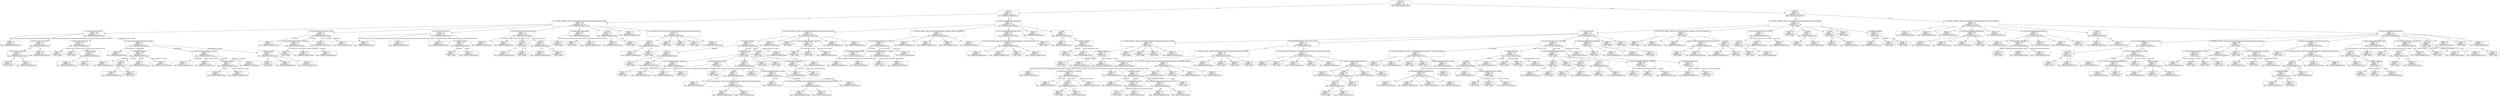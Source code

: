 digraph "дерево решений" {
	node [shape=box style=rounded]
	node1 [label="2. Возраст
entropy = 1.6
samples = 555
distribution: [187, 189, 179]
label = злокачественная опухоль"]
	node2 [label="2. Возраст
entropy = 1.2
samples = 225
distribution: [153, 20, 52]
label = доброкачественная опухоль"]
	node1 -> node2 [label="< 44"]
	node3 [label="17. В течение последних 7 дней, как часто Вы практиковали умеренные физические нагрузки?
entropy = 0.87
samples = 136
distribution: [108, 5, 23]
label = доброкачественная опухоль"]
	node2 -> node3 [label="< 37"]
	node4 [label="29. Каков тип Вашего питания?
entropy = 0.96
samples = 56
distribution: [43, 3, 10]
label = доброкачественная опухоль"]
	node3 -> node4 [label=0]
	node5 [label="entropy = 0.0
samples = 2
distribution: [2, 0, 0]
label = доброкачественная опухоль"]
	node4 -> node5 [label="дома готовлю редко, питаюсь в предприятиях общественного питания"]
	node6 [label="pre20. Есть ответ на вопрос 20?
entropy = 0.4
samples = 25
distribution: [23, 0, 2]
label = доброкачественная опухоль"]
	node4 -> node6 [label="3-разовое питание, домашнее и в предприятиях общественного питания"]
	node7 [label="8. Есть ли у Вас дети (да/нет)?
entropy = 1.0
samples = 4
distribution: [2, 0, 2]
label = доброкачественная опухоль"]
	node6 -> node7 [label="нет"]
	node8 [label="entropy = 0.0
samples = 2
distribution: [0, 0, 2]
label = норма"]
	node7 -> node8 [label="нет"]
	node9 [label="entropy = 0.0
samples = 2
distribution: [2, 0, 0]
label = доброкачественная опухоль"]
	node7 -> node9 [label="да"]
	node10 [label="entropy = 0.0
samples = 21
distribution: [21, 0, 0]
label = доброкачественная опухоль"]
	node6 -> node10 [label="да"]
	node11 [label="5. В какой семье Вы выросли?
entropy = 0.92
samples = 9
distribution: [6, 0, 3]
label = доброкачественная опухоль"]
	node4 -> node11 [label="регулярного режима питания нет"]
	node12 [label="entropy = 0.0
samples = 1
distribution: [0, 0, 1]
label = норма"]
	node11 -> node12 [label="мачеха/отчим"]
	node13 [label="entropy = 0.0
samples = 1
distribution: [0, 0, 1]
label = норма"]
	node11 -> node13 [label="мать/отец одиночка"]
	node14 [label="31. Количество родов
entropy = 0.59
samples = 7
distribution: [6, 0, 1]
label = доброкачественная опухоль"]
	node11 -> node14 [label="полная семья, кровные родители"]
	node15 [label="entropy = 0.0
samples = 6
distribution: [6, 0, 0]
label = доброкачественная опухоль"]
	node14 -> node15 [label=0]
	node16 [label="entropy = 0.0
samples = 1
distribution: [0, 0, 1]
label = норма"]
	node14 -> node16 [label=1]
	node17 [label="13. Каковы Ваши взаимоотношения с соседями?
entropy = 1.4
samples = 20
distribution: [12, 3, 5]
label = доброкачественная опухоль"]
	node4 -> node17 [label="3-4-разовое домашнее питание"]
	node18 [label="entropy = 0.0
samples = 1
distribution: [1, 0, 0]
label = доброкачественная опухоль"]
	node17 -> node18 [label="я не знаю своих соседей"]
	node19 [label="3. Семейное положение
entropy = 0.99
samples = 9
distribution: [5, 0, 4]
label = доброкачественная опухоль"]
	node17 -> node19 [label="хорошие"]
	node20 [label="entropy = 0.0
samples = 1
distribution: [1, 0, 0]
label = доброкачественная опухоль"]
	node19 -> node20 [label="разведена"]
	node21 [label="2. Возраст
entropy = 0.72
samples = 5
distribution: [1, 0, 4]
label = норма"]
	node19 -> node21 [label="замужем"]
	node22 [label="entropy = 0.0
samples = 1
distribution: [1, 0, 0]
label = доброкачественная опухоль"]
	node21 -> node22 [label="< 25"]
	node23 [label="entropy = 0.0
samples = 4
distribution: [0, 0, 4]
label = норма"]
	node21 -> node23 [label=">= 25"]
	node24 [label="entropy = 0.0
samples = 2
distribution: [2, 0, 0]
label = доброкачественная опухоль"]
	node19 -> node24 [label="одинока"]
	node25 [label="entropy = 0.0
samples = 1
distribution: [1, 0, 0]
label = доброкачественная опухоль"]
	node19 -> node25 [label="имею гражданского супруга"]
	node26 [label="14. Как часто Вы встречаетесь с друзьями?
entropy = 0.86
samples = 7
distribution: [5, 2, 0]
label = доброкачественная опухоль"]
	node17 -> node26 [label="нейтральные"]
	node27 [label="entropy = 0.0
samples = 1
distribution: [0, 1, 0]
label = злокачественная опухоль"]
	node26 -> node27 [label="раз в неделю"]
	node28 [label="entropy = 0.0
samples = 3
distribution: [3, 0, 0]
label = доброкачественная опухоль"]
	node26 -> node28 [label="реже, чем раз в месяц"]
	node29 [label="3. Семейное положение
entropy = 1.0
samples = 2
distribution: [1, 1, 0]
label = доброкачественная опухоль"]
	node26 -> node29 [label="раз в месяц"]
	node30 [label="entropy = 0.0
samples = 1
distribution: [0, 1, 0]
label = злокачественная опухоль"]
	node29 -> node30 [label="замужем"]
	node31 [label="entropy = 0.0
samples = 1
distribution: [1, 0, 0]
label = доброкачественная опухоль"]
	node29 -> node31 [label="имею гражданского супруга"]
	node32 [label="entropy = 0.0
samples = 1
distribution: [1, 0, 0]
label = доброкачественная опухоль"]
	node26 -> node32 [label="несколько раз в неделю"]
	node33 [label="31. Количество родов
entropy = 1.6
samples = 3
distribution: [1, 1, 1]
label = доброкачественная опухоль"]
	node17 -> node33 [label="очень хорошие, дружеские"]
	node34 [label="entropy = 0.0
samples = 1
distribution: [0, 0, 1]
label = норма"]
	node33 -> node34 [label=0]
	node35 [label="entropy = 0.0
samples = 1
distribution: [1, 0, 0]
label = доброкачественная опухоль"]
	node33 -> node35 [label=1]
	node36 [label="entropy = 0.0
samples = 1
distribution: [0, 1, 0]
label = злокачественная опухоль"]
	node33 -> node36 [label=2]
	node37 [label="12. Сколько человек живут вместе с Вами?
entropy = 0.7
samples = 15
distribution: [13, 1, 1]
label = доброкачественная опухоль"]
	node3 -> node37 [label=1]
	node38 [label="entropy = 0.0
samples = 1
distribution: [1, 0, 0]
label = доброкачественная опухоль"]
	node37 -> node38 [label="1 человек"]
	node39 [label="13. Каковы Ваши взаимоотношения с соседями?
entropy = 0.5
samples = 9
distribution: [8, 0, 1]
label = доброкачественная опухоль"]
	node37 -> node39 [label="2-3 человека"]
	node40 [label="entropy = 0.0
samples = 1
distribution: [0, 0, 1]
label = норма"]
	node39 -> node40 [label="я не знаю своих соседей"]
	node41 [label="entropy = 0.0
samples = 3
distribution: [3, 0, 0]
label = доброкачественная опухоль"]
	node39 -> node41 [label="очень хорошие, дружеские"]
	node42 [label="entropy = 0.0
samples = 5
distribution: [5, 0, 0]
label = доброкачественная опухоль"]
	node39 -> node42 [label="хорошие"]
	node43 [label="entropy = 0.0
samples = 4
distribution: [4, 0, 0]
label = доброкачественная опухоль"]
	node37 -> node43 [label="4 и более человек"]
	node44 [label="entropy = 0.0
samples = 1
distribution: [0, 1, 0]
label = злокачественная опухоль"]
	node37 -> node44 [label="я живу одна"]
	node45 [label="29. Каков тип Вашего питания?
entropy = 0.67
samples = 16
distribution: [14, 1, 1]
label = доброкачественная опухоль"]
	node3 -> node45 [label=2]
	node46 [label="entropy = 0.0
samples = 1
distribution: [1, 0, 0]
label = доброкачественная опухоль"]
	node45 -> node46 [label="дома готовлю редко, питаюсь в предприятиях общественного питания"]
	node47 [label="entropy = 0.0
samples = 11
distribution: [11, 0, 0]
label = доброкачественная опухоль"]
	node45 -> node47 [label="3-разовое питание, домашнее и в предприятиях общественного питания"]
	node48 [label="entropy = 0.0
samples = 2
distribution: [2, 0, 0]
label = доброкачественная опухоль"]
	node45 -> node48 [label="регулярного режима питания нет"]
	node49 [label="3. Семейное положение
entropy = 1.0
samples = 2
distribution: [0, 1, 1]
label = злокачественная опухоль"]
	node45 -> node49 [label="3-4-разовое домашнее питание"]
	node50 [label="entropy = 0.0
samples = 1
distribution: [0, 0, 1]
label = норма"]
	node49 -> node50 [label="разведена"]
	node51 [label="entropy = 0.0
samples = 1
distribution: [0, 1, 0]
label = злокачественная опухоль"]
	node49 -> node51 [label="одинока"]
	node52 [label="14. Как часто Вы встречаетесь с друзьями?
entropy = 0.81
samples = 16
distribution: [12, 0, 4]
label = доброкачественная опухоль"]
	node3 -> node52 [label=3]
	node53 [label="entropy = 0.0
samples = 5
distribution: [5, 0, 0]
label = доброкачественная опухоль"]
	node52 -> node53 [label="раз в неделю"]
	node54 [label="entropy = 0.0
samples = 3
distribution: [3, 0, 0]
label = доброкачественная опухоль"]
	node52 -> node54 [label="реже, чем раз в месяц"]
	node55 [label="2. Возраст
entropy = 0.81
samples = 4
distribution: [1, 0, 3]
label = норма"]
	node52 -> node55 [label="раз в месяц"]
	node56 [label="entropy = 0.0
samples = 1
distribution: [1, 0, 0]
label = доброкачественная опухоль"]
	node55 -> node56 [label="< 34"]
	node57 [label="entropy = 0.0
samples = 3
distribution: [0, 0, 3]
label = норма"]
	node55 -> node57 [label=">= 34"]
	node58 [label="2. Возраст
entropy = 0.81
samples = 4
distribution: [3, 0, 1]
label = доброкачественная опухоль"]
	node52 -> node58 [label="несколько раз в неделю"]
	node59 [label="entropy = 0.0
samples = 3
distribution: [3, 0, 0]
label = доброкачественная опухоль"]
	node58 -> node59 [label="< 26"]
	node60 [label="entropy = 0.0
samples = 1
distribution: [0, 0, 1]
label = норма"]
	node58 -> node60 [label=">= 26"]
	node61 [label="19. Уровень Вашего образования?
entropy = 0.68
samples = 11
distribution: [9, 0, 2]
label = доброкачественная опухоль"]
	node3 -> node61 [label=4]
	node62 [label="entropy = 0.0
samples = 1
distribution: [0, 0, 1]
label = норма"]
	node61 -> node62 [label="среднее специальное образование"]
	node63 [label="entropy = 0.0
samples = 1
distribution: [0, 0, 1]
label = норма"]
	node61 -> node63 [label="средняя школа"]
	node64 [label="entropy = 0.0
samples = 9
distribution: [9, 0, 0]
label = доброкачественная опухоль"]
	node61 -> node64 [label="законченное высшее образование"]
	node65 [label="2. Возраст
entropy = 0.65
samples = 6
distribution: [5, 0, 1]
label = доброкачественная опухоль"]
	node3 -> node65 [label=5]
	node66 [label="entropy = 0.0
samples = 5
distribution: [5, 0, 0]
label = доброкачественная опухоль"]
	node65 -> node66 [label="< 28"]
	node67 [label="entropy = 0.0
samples = 1
distribution: [0, 0, 1]
label = норма"]
	node65 -> node67 [label=">= 28"]
	node68 [label="entropy = 0.0
samples = 5
distribution: [5, 0, 0]
label = доброкачественная опухоль"]
	node3 -> node68 [label=6]
	node69 [label="16. В течение последних 7 дней, как часто Вы практиковали тяжелые физические нагрузки?
entropy = 0.95
samples = 11
distribution: [7, 0, 4]
label = доброкачественная опухоль"]
	node3 -> node69 [label=7]
	node70 [label="2. Возраст
entropy = 0.81
samples = 4
distribution: [3, 0, 1]
label = доброкачественная опухоль"]
	node69 -> node70 [label=0]
	node71 [label="entropy = 0.0
samples = 3
distribution: [3, 0, 0]
label = доброкачественная опухоль"]
	node70 -> node71 [label="< 31"]
	node72 [label="entropy = 0.0
samples = 1
distribution: [0, 0, 1]
label = норма"]
	node70 -> node72 [label=">= 31"]
	node73 [label="entropy = 0.0
samples = 1
distribution: [0, 0, 1]
label = норма"]
	node69 -> node73 [label=2]
	node74 [label="entropy = 0.0
samples = 1
distribution: [0, 0, 1]
label = норма"]
	node69 -> node74 [label=3]
	node75 [label="entropy = 0.0
samples = 1
distribution: [0, 0, 1]
label = норма"]
	node69 -> node75 [label=4]
	node76 [label="entropy = 0.0
samples = 4
distribution: [4, 0, 0]
label = доброкачественная опухоль"]
	node69 -> node76 [label=7]
	node77 [label="32. Количество прерванных беременностей
entropy = 1.5
samples = 89
distribution: [45, 15, 29]
label = доброкачественная опухоль"]
	node2 -> node77 [label=">= 37"]
	node78 [label="16. В течение последних 7 дней, как часто Вы практиковали тяжелые физические нагрузки?
entropy = 1.3
samples = 54
distribution: [27, 5, 22]
label = доброкачественная опухоль"]
	node77 -> node78 [label=0]
	node79 [label="3. Семейное положение
entropy = 1.4
samples = 41
distribution: [21, 5, 15]
label = доброкачественная опухоль"]
	node78 -> node79 [label=0]
	node80 [label="2. Возраст
entropy = 0.72
samples = 5
distribution: [4, 0, 1]
label = доброкачественная опухоль"]
	node79 -> node80 [label="разведена"]
	node81 [label="entropy = 0.0
samples = 1
distribution: [0, 0, 1]
label = норма"]
	node80 -> node81 [label="< 39"]
	node82 [label="entropy = 0.0
samples = 4
distribution: [4, 0, 0]
label = доброкачественная опухоль"]
	node80 -> node82 [label=">= 39"]
	node83 [label="31. Количество родов
entropy = 1.5
samples = 23
distribution: [9, 4, 10]
label = норма"]
	node79 -> node83 [label="замужем"]
	node84 [label="14. Как часто Вы встречаетесь с друзьями?
entropy = 0.72
samples = 5
distribution: [4, 0, 1]
label = доброкачественная опухоль"]
	node83 -> node84 [label=0]
	node85 [label="entropy = 0.0
samples = 1
distribution: [0, 0, 1]
label = норма"]
	node84 -> node85 [label="раз в неделю"]
	node86 [label="entropy = 0.0
samples = 1
distribution: [1, 0, 0]
label = доброкачественная опухоль"]
	node84 -> node86 [label="реже, чем раз в месяц"]
	node87 [label="entropy = 0.0
samples = 3
distribution: [3, 0, 0]
label = доброкачественная опухоль"]
	node84 -> node87 [label="раз в месяц"]
	node88 [label="29. Каков тип Вашего питания?
entropy = 1.6
samples = 7
distribution: [2, 2, 3]
label = норма"]
	node83 -> node88 [label=1]
	node89 [label="entropy = 0.0
samples = 2
distribution: [0, 0, 2]
label = норма"]
	node88 -> node89 [label="3-разовое питание, домашнее и в предприятиях общественного питания"]
	node90 [label="entropy = 0.0
samples = 1
distribution: [0, 0, 1]
label = норма"]
	node88 -> node90 [label="регулярного режима питания нет"]
	node91 [label="2. Возраст
entropy = 1.0
samples = 4
distribution: [2, 2, 0]
label = доброкачественная опухоль"]
	node88 -> node91 [label="3-4-разовое домашнее питание"]
	node92 [label="entropy = 0.0
samples = 1
distribution: [1, 0, 0]
label = доброкачественная опухоль"]
	node91 -> node92 [label="< 40"]
	node93 [label="18. В течение последних 7 дней, как часто Вы ходили пешком минимум 10 минут без перерыва?
entropy = 0.92
samples = 3
distribution: [1, 2, 0]
label = злокачественная опухоль"]
	node91 -> node93 [label=">= 40"]
	node94 [label="entropy = 0.0
samples = 1
distribution: [1, 0, 0]
label = доброкачественная опухоль"]
	node93 -> node94 [label=3]
	node95 [label="entropy = 0.0
samples = 2
distribution: [0, 2, 0]
label = злокачественная опухоль"]
	node93 -> node95 [label=7]
	node96 [label="2. Возраст
entropy = 1.6
samples = 8
distribution: [3, 2, 3]
label = доброкачественная опухоль"]
	node83 -> node96 [label=2]
	node97 [label="entropy = 0.0
samples = 3
distribution: [0, 0, 3]
label = норма"]
	node96 -> node97 [label="< 39"]
	node98 [label="12. Сколько человек живут вместе с Вами?
entropy = 0.97
samples = 5
distribution: [3, 2, 0]
label = доброкачественная опухоль"]
	node96 -> node98 [label=">= 39"]
	node99 [label="entropy = 0.0
samples = 1
distribution: [0, 1, 0]
label = злокачественная опухоль"]
	node98 -> node99 [label="1 человек"]
	node100 [label="17. В течение последних 7 дней, как часто Вы практиковали умеренные физические нагрузки?
entropy = 1.0
samples = 2
distribution: [1, 1, 0]
label = доброкачественная опухоль"]
	node98 -> node100 [label="2-3 человека"]
	node101 [label="entropy = 0.0
samples = 1
distribution: [1, 0, 0]
label = доброкачественная опухоль"]
	node100 -> node101 [label=0]
	node102 [label="entropy = 0.0
samples = 1
distribution: [0, 1, 0]
label = злокачественная опухоль"]
	node100 -> node102 [label=2]
	node103 [label="entropy = 0.0
samples = 2
distribution: [2, 0, 0]
label = доброкачественная опухоль"]
	node98 -> node103 [label="4 и более человек"]
	node104 [label="entropy = 0.0
samples = 2
distribution: [0, 0, 2]
label = норма"]
	node83 -> node104 [label=3]
	node105 [label="entropy = 0.0
samples = 1
distribution: [0, 0, 1]
label = норма"]
	node83 -> node105 [label=4]
	node106 [label="2. Возраст
entropy = 1.4
samples = 7
distribution: [2, 1, 4]
label = норма"]
	node79 -> node106 [label="одинока"]
	node107 [label="5. В какой семье Вы выросли?
entropy = 0.72
samples = 5
distribution: [0, 1, 4]
label = норма"]
	node106 -> node107 [label="< 41"]
	node108 [label="entropy = 0.0
samples = 1
distribution: [0, 1, 0]
label = злокачественная опухоль"]
	node107 -> node108 [label="в детском доме"]
	node109 [label="entropy = 0.0
samples = 4
distribution: [0, 0, 4]
label = норма"]
	node107 -> node109 [label="полная семья, кровные родители"]
	node110 [label="entropy = 0.0
samples = 2
distribution: [2, 0, 0]
label = доброкачественная опухоль"]
	node106 -> node110 [label=">= 41"]
	node111 [label="entropy = 0.0
samples = 6
distribution: [6, 0, 0]
label = доброкачественная опухоль"]
	node79 -> node111 [label="имею гражданского супруга"]
	node112 [label="entropy = 0.0
samples = 2
distribution: [2, 0, 0]
label = доброкачественная опухоль"]
	node78 -> node112 [label=1]
	node113 [label="entropy = 0.0
samples = 5
distribution: [0, 0, 5]
label = норма"]
	node78 -> node113 [label=2]
	node114 [label="14. Как часто Вы встречаетесь с друзьями?
entropy = 0.92
samples = 3
distribution: [1, 0, 2]
label = норма"]
	node78 -> node114 [label=3]
	node115 [label="entropy = 0.0
samples = 1
distribution: [0, 0, 1]
label = норма"]
	node114 -> node115 [label="раз в неделю"]
	node116 [label="entropy = 0.0
samples = 1
distribution: [0, 0, 1]
label = норма"]
	node114 -> node116 [label="раз в месяц"]
	node117 [label="entropy = 0.0
samples = 1
distribution: [1, 0, 0]
label = доброкачественная опухоль"]
	node114 -> node117 [label="несколько раз в неделю"]
	node118 [label="entropy = 0.0
samples = 1
distribution: [1, 0, 0]
label = доброкачественная опухоль"]
	node78 -> node118 [label=4]
	node119 [label="entropy = 0.0
samples = 2
distribution: [2, 0, 0]
label = доброкачественная опухоль"]
	node78 -> node119 [label=7]
	node120 [label="17. В течение последних 7 дней, как часто Вы практиковали умеренные физические нагрузки?
entropy = 1.3
samples = 18
distribution: [9, 8, 1]
label = доброкачественная опухоль"]
	node77 -> node120 [label=1]
	node121 [label="12. Сколько человек живут вместе с Вами?
entropy = 1.4
samples = 9
distribution: [3, 5, 1]
label = злокачественная опухоль"]
	node120 -> node121 [label=0]
	node122 [label="19. Уровень Вашего образования?
entropy = 0.72
samples = 5
distribution: [1, 4, 0]
label = злокачественная опухоль"]
	node121 -> node122 [label="2-3 человека"]
	node123 [label="entropy = 0.0
samples = 1
distribution: [1, 0, 0]
label = доброкачественная опухоль"]
	node122 -> node123 [label="среднее специальное образование"]
	node124 [label="entropy = 0.0
samples = 4
distribution: [0, 4, 0]
label = злокачественная опухоль"]
	node122 -> node124 [label="законченное высшее образование"]
	node125 [label="13. Каковы Ваши взаимоотношения с соседями?
entropy = 0.92
samples = 3
distribution: [2, 0, 1]
label = доброкачественная опухоль"]
	node121 -> node125 [label="4 и более человек"]
	node126 [label="entropy = 0.0
samples = 1
distribution: [0, 0, 1]
label = норма"]
	node125 -> node126 [label="очень хорошие, дружеские"]
	node127 [label="entropy = 0.0
samples = 2
distribution: [2, 0, 0]
label = доброкачественная опухоль"]
	node125 -> node127 [label="нейтральные"]
	node128 [label="entropy = 0.0
samples = 1
distribution: [0, 1, 0]
label = злокачественная опухоль"]
	node121 -> node128 [label="я живу одна"]
	node129 [label="entropy = 0.0
samples = 1
distribution: [1, 0, 0]
label = доброкачественная опухоль"]
	node120 -> node129 [label=1]
	node130 [label="entropy = 0.0
samples = 5
distribution: [5, 0, 0]
label = доброкачественная опухоль"]
	node120 -> node130 [label=2]
	node131 [label="entropy = 0.0
samples = 2
distribution: [0, 2, 0]
label = злокачественная опухоль"]
	node120 -> node131 [label=3]
	node132 [label="entropy = 0.0
samples = 1
distribution: [0, 1, 0]
label = злокачественная опухоль"]
	node120 -> node132 [label=6]
	node133 [label="15. Есть ли у Вас домашние питомцы (да/нет)?
entropy = 0.99
samples = 11
distribution: [6, 0, 5]
label = доброкачественная опухоль"]
	node77 -> node133 [label=2]
	node134 [label="18. В течение последних 7 дней, как часто Вы ходили пешком минимум 10 минут без перерыва?
entropy = 0.59
samples = 7
distribution: [6, 0, 1]
label = доброкачественная опухоль"]
	node133 -> node134 [label="нет"]
	node135 [label="entropy = 0.0
samples = 1
distribution: [1, 0, 0]
label = доброкачественная опухоль"]
	node134 -> node135 [label=4]
	node136 [label="entropy = 0.0
samples = 1
distribution: [1, 0, 0]
label = доброкачественная опухоль"]
	node134 -> node136 [label=5]
	node137 [label="entropy = 0.0
samples = 1
distribution: [0, 0, 1]
label = норма"]
	node134 -> node137 [label=6]
	node138 [label="entropy = 0.0
samples = 4
distribution: [4, 0, 0]
label = доброкачественная опухоль"]
	node134 -> node138 [label=7]
	node139 [label="entropy = 0.0
samples = 4
distribution: [0, 0, 4]
label = норма"]
	node133 -> node139 [label="да"]
	node140 [label="entropy = 0.0
samples = 1
distribution: [1, 0, 0]
label = доброкачественная опухоль"]
	node77 -> node140 [label=3]
	node141 [label="2. Возраст
entropy = 1.5
samples = 5
distribution: [2, 2, 1]
label = доброкачественная опухоль"]
	node77 -> node141 [label=4]
	node142 [label="entropy = 0.0
samples = 2
distribution: [2, 0, 0]
label = доброкачественная опухоль"]
	node141 -> node142 [label="< 42"]
	node143 [label="3. Семейное положение
entropy = 0.92
samples = 3
distribution: [0, 2, 1]
label = злокачественная опухоль"]
	node141 -> node143 [label=">= 42"]
	node144 [label="entropy = 0.0
samples = 1
distribution: [0, 0, 1]
label = норма"]
	node143 -> node144 [label="замужем"]
	node145 [label="entropy = 0.0
samples = 2
distribution: [0, 2, 0]
label = злокачественная опухоль"]
	node143 -> node145 [label="имею гражданского супруга"]
	node146 [label="2. Возраст
entropy = 1.4
samples = 330
distribution: [34, 169, 127]
label = злокачественная опухоль"]
	node1 -> node146 [label=">= 44"]
	node147 [label="16. В течение последних 7 дней, как часто Вы практиковали тяжелые физические нагрузки?
entropy = 1.5
samples = 195
distribution: [31, 76, 88]
label = норма"]
	node146 -> node147 [label="< 62"]
	node148 [label="31. Количество родов
entropy = 1.5
samples = 156
distribution: [24, 70, 62]
label = злокачественная опухоль"]
	node147 -> node148 [label=0]
	node149 [label="17. В течение последних 7 дней, как часто Вы практиковали умеренные физические нагрузки?
entropy = 0.94
samples = 14
distribution: [5, 0, 9]
label = норма"]
	node148 -> node149 [label=0]
	node150 [label="3. Семейное положение
entropy = 0.92
samples = 6
distribution: [2, 0, 4]
label = норма"]
	node149 -> node150 [label=0]
	node151 [label="entropy = 0.0
samples = 4
distribution: [0, 0, 4]
label = норма"]
	node150 -> node151 [label="замужем"]
	node152 [label="entropy = 0.0
samples = 1
distribution: [1, 0, 0]
label = доброкачественная опухоль"]
	node150 -> node152 [label="одинока"]
	node153 [label="entropy = 0.0
samples = 1
distribution: [1, 0, 0]
label = доброкачественная опухоль"]
	node150 -> node153 [label="имею гражданского супруга"]
	node154 [label="entropy = 0.0
samples = 1
distribution: [0, 0, 1]
label = норма"]
	node149 -> node154 [label=1]
	node155 [label="entropy = 0.0
samples = 2
distribution: [0, 0, 2]
label = норма"]
	node149 -> node155 [label=2]
	node156 [label="entropy = 0.0
samples = 2
distribution: [0, 0, 2]
label = норма"]
	node149 -> node156 [label=3]
	node157 [label="entropy = 0.0
samples = 3
distribution: [3, 0, 0]
label = доброкачественная опухоль"]
	node149 -> node157 [label=5]
	node158 [label="22. Как долго Вы проживаете в этом месте (в годах)?
entropy = 1.5
samples = 68
distribution: [14, 36, 18]
label = злокачественная опухоль"]
	node148 -> node158 [label=1]
	node159 [label="17. В течение последних 7 дней, как часто Вы практиковали умеренные физические нагрузки?
entropy = 1.6
samples = 36
distribution: [13, 13, 10]
label = доброкачественная опухоль"]
	node158 -> node159 [label="< 25"]
	node160 [label="29. Каков тип Вашего питания?
entropy = 1.4
samples = 24
distribution: [11, 10, 3]
label = доброкачественная опухоль"]
	node159 -> node160 [label=0]
	node161 [label="entropy = 0.0
samples = 1
distribution: [0, 1, 0]
label = злокачественная опухоль"]
	node160 -> node161 [label="дома готовлю редко, питаюсь в предприятиях общественного питания"]
	node162 [label="14. Как часто Вы встречаетесь с друзьями?
entropy = 1.4
samples = 5
distribution: [3, 1, 1]
label = доброкачественная опухоль"]
	node160 -> node162 [label="3-разовое питание, домашнее и в предприятиях общественного питания"]
	node163 [label="entropy = 0.0
samples = 2
distribution: [2, 0, 0]
label = доброкачественная опухоль"]
	node162 -> node163 [label="раз в неделю"]
	node164 [label="2. Возраст
entropy = 1.0
samples = 2
distribution: [0, 1, 1]
label = злокачественная опухоль"]
	node162 -> node164 [label="раз в месяц"]
	node165 [label="entropy = 0.0
samples = 1
distribution: [0, 0, 1]
label = норма"]
	node164 -> node165 [label="< 53"]
	node166 [label="entropy = 0.0
samples = 1
distribution: [0, 1, 0]
label = злокачественная опухоль"]
	node164 -> node166 [label=">= 53"]
	node167 [label="entropy = 0.0
samples = 1
distribution: [1, 0, 0]
label = доброкачественная опухоль"]
	node162 -> node167 [label="несколько раз в неделю"]
	node168 [label="entropy = 0.0
samples = 5
distribution: [0, 5, 0]
label = злокачественная опухоль"]
	node160 -> node168 [label="регулярного режима питания нет"]
	node169 [label="3. Семейное положение
entropy = 1.3
samples = 13
distribution: [8, 3, 2]
label = доброкачественная опухоль"]
	node160 -> node169 [label="3-4-разовое домашнее питание"]
	node170 [label="entropy = 0.0
samples = 6
distribution: [6, 0, 0]
label = доброкачественная опухоль"]
	node169 -> node170 [label="разведена"]
	node171 [label="5. В какой семье Вы выросли?
entropy = 0.92
samples = 3
distribution: [0, 2, 1]
label = злокачественная опухоль"]
	node169 -> node171 [label="замужем"]
	node172 [label="entropy = 0.0
samples = 1
distribution: [0, 0, 1]
label = норма"]
	node171 -> node172 [label="мачеха/отчим"]
	node173 [label="entropy = 0.0
samples = 2
distribution: [0, 2, 0]
label = злокачественная опухоль"]
	node171 -> node173 [label="полная семья, кровные родители"]
	node174 [label="6. Жив ли хотя бы один из Ваших родителей (да/нет)?
entropy = 0.92
samples = 3
distribution: [2, 1, 0]
label = доброкачественная опухоль"]
	node169 -> node174 [label="имею гражданского супруга"]
	node175 [label="entropy = 0.0
samples = 2
distribution: [2, 0, 0]
label = доброкачественная опухоль"]
	node174 -> node175 [label="нет"]
	node176 [label="entropy = 0.0
samples = 1
distribution: [0, 1, 0]
label = злокачественная опухоль"]
	node174 -> node176 [label="да"]
	node177 [label="entropy = 0.0
samples = 1
distribution: [0, 0, 1]
label = норма"]
	node169 -> node177 [label="вдова"]
	node178 [label="18. В течение последних 7 дней, как часто Вы ходили пешком минимум 10 минут без перерыва?
entropy = 1.4
samples = 5
distribution: [1, 3, 1]
label = злокачественная опухоль"]
	node159 -> node178 [label=1]
	node179 [label="entropy = 0.0
samples = 1
distribution: [0, 1, 0]
label = злокачественная опухоль"]
	node178 -> node179 [label=1]
	node180 [label="entropy = 0.0
samples = 1
distribution: [0, 0, 1]
label = норма"]
	node178 -> node180 [label=2]
	node181 [label="entropy = 0.0
samples = 1
distribution: [1, 0, 0]
label = доброкачественная опухоль"]
	node178 -> node181 [label=3]
	node182 [label="entropy = 0.0
samples = 2
distribution: [0, 2, 0]
label = злокачественная опухоль"]
	node178 -> node182 [label=7]
	node183 [label="entropy = 0.0
samples = 1
distribution: [1, 0, 0]
label = доброкачественная опухоль"]
	node159 -> node183 [label=2]
	node184 [label="entropy = 0.0
samples = 3
distribution: [0, 0, 3]
label = норма"]
	node159 -> node184 [label=3]
	node185 [label="entropy = 0.0
samples = 2
distribution: [0, 0, 2]
label = норма"]
	node159 -> node185 [label=5]
	node186 [label="entropy = 0.0
samples = 1
distribution: [0, 0, 1]
label = норма"]
	node159 -> node186 [label=7]
	node187 [label="18. В течение последних 7 дней, как часто Вы ходили пешком минимум 10 минут без перерыва?
entropy = 1.0
samples = 32
distribution: [1, 23, 8]
label = злокачественная опухоль"]
	node158 -> node187 [label=">= 25"]
	node188 [label="entropy = 0.0
samples = 1
distribution: [0, 0, 1]
label = норма"]
	node187 -> node188 [label=0]
	node189 [label="entropy = 0.0
samples = 1
distribution: [0, 0, 1]
label = норма"]
	node187 -> node189 [label=2]
	node190 [label="entropy = 0.0
samples = 3
distribution: [0, 3, 0]
label = злокачественная опухоль"]
	node187 -> node190 [label=3]
	node191 [label="entropy = 0.0
samples = 1
distribution: [0, 0, 1]
label = норма"]
	node187 -> node191 [label=5]
	node192 [label="entropy = 0.0
samples = 1
distribution: [1, 0, 0]
label = доброкачественная опухоль"]
	node187 -> node192 [label=6]
	node193 [label="32. Количество прерванных беременностей
entropy = 0.72
samples = 25
distribution: [0, 20, 5]
label = злокачественная опухоль"]
	node187 -> node193 [label=7]
	node194 [label="entropy = 0.0
samples = 8
distribution: [0, 8, 0]
label = злокачественная опухоль"]
	node193 -> node194 [label=0]
	node195 [label="2. Возраст
entropy = 0.95
samples = 11
distribution: [0, 7, 4]
label = злокачественная опухоль"]
	node193 -> node195 [label=1]
	node196 [label="2. Возраст
entropy = 0.54
samples = 8
distribution: [0, 7, 1]
label = злокачественная опухоль"]
	node195 -> node196 [label="< 59"]
	node197 [label="entropy = 0.0
samples = 1
distribution: [0, 0, 1]
label = норма"]
	node196 -> node197 [label="< 54"]
	node198 [label="entropy = 0.0
samples = 7
distribution: [0, 7, 0]
label = злокачественная опухоль"]
	node196 -> node198 [label=">= 54"]
	node199 [label="entropy = 0.0
samples = 3
distribution: [0, 0, 3]
label = норма"]
	node195 -> node199 [label=">= 59"]
	node200 [label="entropy = 0.0
samples = 5
distribution: [0, 5, 0]
label = злокачественная опухоль"]
	node193 -> node200 [label=3]
	node201 [label="entropy = 0.0
samples = 1
distribution: [0, 0, 1]
label = норма"]
	node193 -> node201 [label=4]
	node202 [label="14. Как часто Вы встречаетесь с друзьями?
entropy = 1.3
samples = 64
distribution: [5, 31, 28]
label = злокачественная опухоль"]
	node148 -> node202 [label=2]
	node203 [label="18. В течение последних 7 дней, как часто Вы ходили пешком минимум 10 минут без перерыва?
entropy = 1.3
samples = 17
distribution: [1, 9, 7]
label = злокачественная опухоль"]
	node202 -> node203 [label="раз в неделю"]
	node204 [label="entropy = 0.0
samples = 2
distribution: [0, 0, 2]
label = норма"]
	node203 -> node204 [label=2]
	node205 [label="entropy = 0.0
samples = 4
distribution: [0, 4, 0]
label = злокачественная опухоль"]
	node203 -> node205 [label=3]
	node206 [label="entropy = 0.0
samples = 2
distribution: [0, 0, 2]
label = норма"]
	node203 -> node206 [label=4]
	node207 [label="entropy = 0.0
samples = 1
distribution: [0, 0, 1]
label = норма"]
	node203 -> node207 [label=5]
	node208 [label="28. Каковы Ваши предпочтения в пище?
entropy = 1.3
samples = 8
distribution: [1, 5, 2]
label = злокачественная опухоль"]
	node203 -> node208 [label=7]
	node209 [label="32. Количество прерванных беременностей
entropy = 0.65
samples = 6
distribution: [1, 5, 0]
label = злокачественная опухоль"]
	node208 -> node209 [label="я ем мясо или рыбу 2-3 раза в неделю"]
	node210 [label="entropy = 0.0
samples = 1
distribution: [0, 1, 0]
label = злокачественная опухоль"]
	node209 -> node210 [label=0]
	node211 [label="entropy = 0.0
samples = 1
distribution: [1, 0, 0]
label = доброкачественная опухоль"]
	node209 -> node211 [label=1]
	node212 [label="entropy = 0.0
samples = 1
distribution: [0, 1, 0]
label = злокачественная опухоль"]
	node209 -> node212 [label=2]
	node213 [label="entropy = 0.0
samples = 3
distribution: [0, 3, 0]
label = злокачественная опухоль"]
	node209 -> node213 [label=3]
	node214 [label="entropy = 0.0
samples = 2
distribution: [0, 0, 2]
label = норма"]
	node208 -> node214 [label="я практически не ем мясо/рыбу"]
	node215 [label="3. Семейное положение
entropy = 0.95
samples = 24
distribution: [0, 15, 9]
label = злокачественная опухоль"]
	node202 -> node215 [label="реже, чем раз в месяц"]
	node216 [label="2. Возраст
entropy = 0.84
samples = 15
distribution: [0, 11, 4]
label = злокачественная опухоль"]
	node215 -> node216 [label="замужем"]
	node217 [label="entropy = 0.0
samples = 9
distribution: [0, 9, 0]
label = злокачественная опухоль"]
	node216 -> node217 [label="< 56"]
	node218 [label="12. Сколько человек живут вместе с Вами?
entropy = 0.92
samples = 6
distribution: [0, 2, 4]
label = норма"]
	node216 -> node218 [label=">= 56"]
	node219 [label="entropy = 0.0
samples = 1
distribution: [0, 0, 1]
label = норма"]
	node218 -> node219 [label="2-3 человека"]
	node220 [label="entropy = 0.0
samples = 3
distribution: [0, 0, 3]
label = норма"]
	node218 -> node220 [label="1 человек"]
	node221 [label="entropy = 0.0
samples = 2
distribution: [0, 2, 0]
label = злокачественная опухоль"]
	node218 -> node221 [label="4 и более человек"]
	node222 [label="entropy = 0.0
samples = 2
distribution: [0, 2, 0]
label = злокачественная опухоль"]
	node215 -> node222 [label="одинока"]
	node223 [label="entropy = 0.0
samples = 3
distribution: [0, 0, 3]
label = норма"]
	node215 -> node223 [label="разведена"]
	node224 [label="entropy = 0.0
samples = 2
distribution: [0, 0, 2]
label = норма"]
	node215 -> node224 [label="вдова"]
	node225 [label="entropy = 0.0
samples = 2
distribution: [0, 2, 0]
label = злокачественная опухоль"]
	node215 -> node225 [label="имею гражданского супруга"]
	node226 [label="32. Количество прерванных беременностей
entropy = 1.3
samples = 19
distribution: [4, 3, 12]
label = норма"]
	node202 -> node226 [label="раз в месяц"]
	node227 [label="2. Возраст
entropy = 0.92
samples = 3
distribution: [1, 0, 2]
label = норма"]
	node226 -> node227 [label=0]
	node228 [label="entropy = 0.0
samples = 1
distribution: [1, 0, 0]
label = доброкачественная опухоль"]
	node227 -> node228 [label="< 46"]
	node229 [label="entropy = 0.0
samples = 2
distribution: [0, 0, 2]
label = норма"]
	node227 -> node229 [label=">= 46"]
	node230 [label="entropy = 0.0
samples = 3
distribution: [0, 0, 3]
label = норма"]
	node226 -> node230 [label=1]
	node231 [label="2. Возраст
entropy = 0.92
samples = 3
distribution: [1, 0, 2]
label = норма"]
	node226 -> node231 [label=2]
	node232 [label="entropy = 0.0
samples = 2
distribution: [0, 0, 2]
label = норма"]
	node231 -> node232 [label="< 54"]
	node233 [label="entropy = 0.0
samples = 1
distribution: [1, 0, 0]
label = доброкачественная опухоль"]
	node231 -> node233 [label=">= 54"]
	node234 [label="2. Возраст
entropy = 0.81
samples = 4
distribution: [0, 3, 1]
label = злокачественная опухоль"]
	node226 -> node234 [label=3]
	node235 [label="entropy = 0.0
samples = 1
distribution: [0, 0, 1]
label = норма"]
	node234 -> node235 [label="< 55"]
	node236 [label="entropy = 0.0
samples = 3
distribution: [0, 3, 0]
label = злокачественная опухоль"]
	node234 -> node236 [label=">= 55"]
	node237 [label="13. Каковы Ваши взаимоотношения с соседями?
entropy = 0.92
samples = 3
distribution: [1, 0, 2]
label = норма"]
	node226 -> node237 [label=4]
	node238 [label="entropy = 0.0
samples = 1
distribution: [0, 0, 1]
label = норма"]
	node237 -> node238 [label="очень хорошие, дружеские"]
	node239 [label="entropy = 0.0
samples = 1
distribution: [0, 0, 1]
label = норма"]
	node237 -> node239 [label="нейтральные"]
	node240 [label="entropy = 0.0
samples = 1
distribution: [1, 0, 0]
label = доброкачественная опухоль"]
	node237 -> node240 [label="хорошие"]
	node241 [label="5. В какой семье Вы выросли?
entropy = 0.92
samples = 3
distribution: [1, 0, 2]
label = норма"]
	node226 -> node241 [label=5]
	node242 [label="entropy = 0.0
samples = 1
distribution: [1, 0, 0]
label = доброкачественная опухоль"]
	node241 -> node242 [label="мать/отец одиночка"]
	node243 [label="entropy = 0.0
samples = 2
distribution: [0, 0, 2]
label = норма"]
	node241 -> node243 [label="полная семья, кровные родители"]
	node244 [label="entropy = 0.0
samples = 4
distribution: [0, 4, 0]
label = злокачественная опухоль"]
	node202 -> node244 [label="несколько раз в неделю"]
	node245 [label="32. Количество прерванных беременностей
entropy = 0.95
samples = 8
distribution: [0, 3, 5]
label = норма"]
	node148 -> node245 [label=3]
	node246 [label="entropy = 0.0
samples = 2
distribution: [0, 0, 2]
label = норма"]
	node245 -> node246 [label=0]
	node247 [label="entropy = 0.0
samples = 1
distribution: [0, 1, 0]
label = злокачественная опухоль"]
	node245 -> node247 [label=2]
	node248 [label="entropy = 0.0
samples = 2
distribution: [0, 2, 0]
label = злокачественная опухоль"]
	node245 -> node248 [label=3]
	node249 [label="entropy = 0.0
samples = 3
distribution: [0, 0, 3]
label = норма"]
	node245 -> node249 [label=5]
	node250 [label="entropy = 0.0
samples = 1
distribution: [0, 0, 1]
label = норма"]
	node148 -> node250 [label=4]
	node251 [label="entropy = 0.0
samples = 1
distribution: [0, 0, 1]
label = норма"]
	node148 -> node251 [label=6]
	node252 [label="18. В течение последних 7 дней, как часто Вы ходили пешком минимум 10 минут без перерыва?
entropy = 1.5
samples = 9
distribution: [3, 2, 4]
label = норма"]
	node147 -> node252 [label=1]
	node253 [label="entropy = 0.0
samples = 1
distribution: [0, 0, 1]
label = норма"]
	node252 -> node253 [label=2]
	node254 [label="entropy = 0.0
samples = 2
distribution: [0, 2, 0]
label = злокачественная опухоль"]
	node252 -> node254 [label=3]
	node255 [label="entropy = 0.0
samples = 1
distribution: [1, 0, 0]
label = доброкачественная опухоль"]
	node252 -> node255 [label=4]
	node256 [label="6. Жив ли хотя бы один из Ваших родителей (да/нет)?
entropy = 1.0
samples = 2
distribution: [1, 0, 1]
label = доброкачественная опухоль"]
	node252 -> node256 [label=5]
	node257 [label="entropy = 0.0
samples = 1
distribution: [0, 0, 1]
label = норма"]
	node256 -> node257 [label="нет"]
	node258 [label="entropy = 0.0
samples = 1
distribution: [1, 0, 0]
label = доброкачественная опухоль"]
	node256 -> node258 [label="да"]
	node259 [label="2. Возраст
entropy = 0.92
samples = 3
distribution: [1, 0, 2]
label = норма"]
	node252 -> node259 [label=7]
	node260 [label="entropy = 0.0
samples = 1
distribution: [1, 0, 0]
label = доброкачественная опухоль"]
	node259 -> node260 [label="< 45"]
	node261 [label="entropy = 0.0
samples = 2
distribution: [0, 0, 2]
label = норма"]
	node259 -> node261 [label=">= 45"]
	node262 [label="14. Как часто Вы встречаетесь с друзьями?
entropy = 1.4
samples = 7
distribution: [3, 1, 3]
label = доброкачественная опухоль"]
	node147 -> node262 [label=2]
	node263 [label="2. Возраст
entropy = 0.81
samples = 4
distribution: [0, 1, 3]
label = норма"]
	node262 -> node263 [label="раз в неделю"]
	node264 [label="entropy = 0.0
samples = 3
distribution: [0, 0, 3]
label = норма"]
	node263 -> node264 [label="< 57"]
	node265 [label="entropy = 0.0
samples = 1
distribution: [0, 1, 0]
label = злокачественная опухоль"]
	node263 -> node265 [label=">= 57"]
	node266 [label="entropy = 0.0
samples = 2
distribution: [2, 0, 0]
label = доброкачественная опухоль"]
	node262 -> node266 [label="реже, чем раз в месяц"]
	node267 [label="entropy = 0.0
samples = 1
distribution: [1, 0, 0]
label = доброкачественная опухоль"]
	node262 -> node267 [label="раз в месяц"]
	node268 [label="entropy = 0.0
samples = 6
distribution: [0, 0, 6]
label = норма"]
	node147 -> node268 [label=3]
	node269 [label="2. Возраст
entropy = 1.0
samples = 2
distribution: [0, 1, 1]
label = злокачественная опухоль"]
	node147 -> node269 [label=4]
	node270 [label="entropy = 0.0
samples = 1
distribution: [0, 0, 1]
label = норма"]
	node269 -> node270 [label="< 46"]
	node271 [label="entropy = 0.0
samples = 1
distribution: [0, 1, 0]
label = злокачественная опухоль"]
	node269 -> node271 [label=">= 46"]
	node272 [label="2. Возраст
entropy = 0.76
samples = 9
distribution: [0, 2, 7]
label = норма"]
	node147 -> node272 [label=5]
	node273 [label="entropy = 0.0
samples = 7
distribution: [0, 0, 7]
label = норма"]
	node272 -> node273 [label="< 54"]
	node274 [label="entropy = 0.0
samples = 2
distribution: [0, 2, 0]
label = злокачественная опухоль"]
	node272 -> node274 [label=">= 54"]
	node275 [label="entropy = 0.0
samples = 1
distribution: [0, 0, 1]
label = норма"]
	node147 -> node275 [label=6]
	node276 [label="3. Семейное положение
entropy = 0.72
samples = 5
distribution: [1, 0, 4]
label = норма"]
	node147 -> node276 [label=7]
	node277 [label="entropy = 0.0
samples = 1
distribution: [1, 0, 0]
label = доброкачественная опухоль"]
	node276 -> node277 [label="разведена"]
	node278 [label="entropy = 0.0
samples = 2
distribution: [0, 0, 2]
label = норма"]
	node276 -> node278 [label="замужем"]
	node279 [label="entropy = 0.0
samples = 2
distribution: [0, 0, 2]
label = норма"]
	node276 -> node279 [label="вдова"]
	node280 [label="18. В течение последних 7 дней, как часто Вы ходили пешком минимум 10 минут без перерыва?
entropy = 1.0
samples = 135
distribution: [3, 93, 39]
label = злокачественная опухоль"]
	node146 -> node280 [label=">= 62"]
	node281 [label="entropy = 0.0
samples = 5
distribution: [0, 5, 0]
label = злокачественная опухоль"]
	node280 -> node281 [label=0]
	node282 [label="entropy = 0.0
samples = 3
distribution: [0, 3, 0]
label = злокачественная опухоль"]
	node280 -> node282 [label=1]
	node283 [label="entropy = 0.0
samples = 3
distribution: [0, 3, 0]
label = злокачественная опухоль"]
	node280 -> node283 [label=2]
	node284 [label="32. Количество прерванных беременностей
entropy = 0.65
samples = 6
distribution: [0, 5, 1]
label = злокачественная опухоль"]
	node280 -> node284 [label=3]
	node285 [label="entropy = 0.0
samples = 1
distribution: [0, 1, 0]
label = злокачественная опухоль"]
	node284 -> node285 [label=0]
	node286 [label="entropy = 0.0
samples = 3
distribution: [0, 3, 0]
label = злокачественная опухоль"]
	node284 -> node286 [label=1]
	node287 [label="entropy = 0.0
samples = 1
distribution: [0, 1, 0]
label = злокачественная опухоль"]
	node284 -> node287 [label=2]
	node288 [label="entropy = 0.0
samples = 1
distribution: [0, 0, 1]
label = норма"]
	node284 -> node288 [label=3]
	node289 [label="entropy = 0.0
samples = 7
distribution: [0, 7, 0]
label = злокачественная опухоль"]
	node280 -> node289 [label=4]
	node290 [label="32. Количество прерванных беременностей
entropy = 0.7
samples = 21
distribution: [0, 17, 4]
label = злокачественная опухоль"]
	node280 -> node290 [label=5]
	node291 [label="entropy = 0.0
samples = 6
distribution: [0, 6, 0]
label = злокачественная опухоль"]
	node290 -> node291 [label=0]
	node292 [label="19. Уровень Вашего образования?
entropy = 0.95
samples = 8
distribution: [0, 5, 3]
label = злокачественная опухоль"]
	node290 -> node292 [label=1]
	node293 [label="entropy = 0.0
samples = 3
distribution: [0, 0, 3]
label = норма"]
	node292 -> node293 [label="среднее специальное образование"]
	node294 [label="entropy = 0.0
samples = 1
distribution: [0, 1, 0]
label = злокачественная опухоль"]
	node292 -> node294 [label="средняя школа"]
	node295 [label="entropy = 0.0
samples = 4
distribution: [0, 4, 0]
label = злокачественная опухоль"]
	node292 -> node295 [label="законченное высшее образование"]
	node296 [label="entropy = 0.0
samples = 5
distribution: [0, 5, 0]
label = злокачественная опухоль"]
	node290 -> node296 [label=2]
	node297 [label="entropy = 0.0
samples = 1
distribution: [0, 1, 0]
label = злокачественная опухоль"]
	node290 -> node297 [label=4]
	node298 [label="entropy = 0.0
samples = 1
distribution: [0, 0, 1]
label = норма"]
	node290 -> node298 [label=5]
	node299 [label="2. Возраст
entropy = 0.81
samples = 4
distribution: [1, 3, 0]
label = злокачественная опухоль"]
	node280 -> node299 [label=6]
	node300 [label="entropy = 0.0
samples = 1
distribution: [1, 0, 0]
label = доброкачественная опухоль"]
	node299 -> node300 [label="< 65"]
	node301 [label="entropy = 0.0
samples = 3
distribution: [0, 3, 0]
label = злокачественная опухоль"]
	node299 -> node301 [label=">= 65"]
	node302 [label="32. Количество прерванных беременностей
entropy = 1.1
samples = 86
distribution: [2, 50, 34]
label = злокачественная опухоль"]
	node280 -> node302 [label=7]
	node303 [label="22. Как долго Вы проживаете в этом месте (в годах)?
entropy = 1.2
samples = 19
distribution: [1, 12, 6]
label = злокачественная опухоль"]
	node302 -> node303 [label=0]
	node304 [label="2. Возраст
entropy = 0.81
samples = 4
distribution: [1, 0, 3]
label = норма"]
	node303 -> node304 [label="< 16"]
	node305 [label="entropy = 0.0
samples = 3
distribution: [0, 0, 3]
label = норма"]
	node304 -> node305 [label="< 69"]
	node306 [label="entropy = 0.0
samples = 1
distribution: [1, 0, 0]
label = доброкачественная опухоль"]
	node304 -> node306 [label=">= 69"]
	node307 [label="12. Сколько человек живут вместе с Вами?
entropy = 0.72
samples = 15
distribution: [0, 12, 3]
label = злокачественная опухоль"]
	node303 -> node307 [label=">= 16"]
	node308 [label="entropy = 0.0
samples = 2
distribution: [0, 2, 0]
label = злокачественная опухоль"]
	node307 -> node308 [label="1 человек"]
	node309 [label="15. Есть ли у Вас домашние питомцы (да/нет)?
entropy = 0.81
samples = 4
distribution: [0, 3, 1]
label = злокачественная опухоль"]
	node307 -> node309 [label="2-3 человека"]
	node310 [label="entropy = 0.0
samples = 3
distribution: [0, 3, 0]
label = злокачественная опухоль"]
	node309 -> node310 [label="нет"]
	node311 [label="entropy = 0.0
samples = 1
distribution: [0, 0, 1]
label = норма"]
	node309 -> node311 [label="да"]
	node312 [label="entropy = 0.0
samples = 1
distribution: [0, 0, 1]
label = норма"]
	node307 -> node312 [label="4 и более человек"]
	node313 [label="31. Количество родов
entropy = 0.54
samples = 8
distribution: [0, 7, 1]
label = злокачественная опухоль"]
	node307 -> node313 [label="я живу одна"]
	node314 [label="entropy = 0.0
samples = 1
distribution: [0, 1, 0]
label = злокачественная опухоль"]
	node313 -> node314 [label=0]
	node315 [label="entropy = 0.0
samples = 1
distribution: [0, 0, 1]
label = норма"]
	node313 -> node315 [label=1]
	node316 [label="entropy = 0.0
samples = 6
distribution: [0, 6, 0]
label = злокачественная опухоль"]
	node313 -> node316 [label=2]
	node317 [label="17. В течение последних 7 дней, как часто Вы практиковали умеренные физические нагрузки?
entropy = 0.98
samples = 17
distribution: [0, 7, 10]
label = норма"]
	node302 -> node317 [label=1]
	node318 [label="12. Сколько человек живут вместе с Вами?
entropy = 0.54
samples = 8
distribution: [0, 1, 7]
label = норма"]
	node317 -> node318 [label=0]
	node319 [label="entropy = 0.0
samples = 1
distribution: [0, 1, 0]
label = злокачественная опухоль"]
	node318 -> node319 [label="4 и более человек"]
	node320 [label="entropy = 0.0
samples = 1
distribution: [0, 0, 1]
label = норма"]
	node318 -> node320 [label="2-3 человека"]
	node321 [label="entropy = 0.0
samples = 4
distribution: [0, 0, 4]
label = норма"]
	node318 -> node321 [label="1 человек"]
	node322 [label="entropy = 0.0
samples = 2
distribution: [0, 0, 2]
label = норма"]
	node318 -> node322 [label="я живу одна"]
	node323 [label="entropy = 0.0
samples = 1
distribution: [0, 1, 0]
label = злокачественная опухоль"]
	node317 -> node323 [label=4]
	node324 [label="entropy = 0.0
samples = 2
distribution: [0, 0, 2]
label = норма"]
	node317 -> node324 [label=5]
	node325 [label="14. Как часто Вы встречаетесь с друзьями?
entropy = 0.65
samples = 6
distribution: [0, 5, 1]
label = злокачественная опухоль"]
	node317 -> node325 [label=7]
	node326 [label="entropy = 0.0
samples = 3
distribution: [0, 3, 0]
label = злокачественная опухоль"]
	node325 -> node326 [label="реже, чем раз в месяц"]
	node327 [label="entropy = 0.0
samples = 1
distribution: [0, 0, 1]
label = норма"]
	node325 -> node327 [label="раз в месяц"]
	node328 [label="entropy = 0.0
samples = 2
distribution: [0, 2, 0]
label = злокачественная опухоль"]
	node325 -> node328 [label="несколько раз в неделю"]
	node329 [label="22. Как долго Вы проживаете в этом месте (в годах)?
entropy = 1.2
samples = 17
distribution: [1, 11, 5]
label = злокачественная опухоль"]
	node302 -> node329 [label=2]
	node330 [label="entropy = 0.0
samples = 4
distribution: [0, 0, 4]
label = норма"]
	node329 -> node330 [label="< 31"]
	node331 [label="16. В течение последних 7 дней, как часто Вы практиковали тяжелые физические нагрузки?
entropy = 0.77
samples = 13
distribution: [1, 11, 1]
label = злокачественная опухоль"]
	node329 -> node331 [label=">= 31"]
	node332 [label="2. Возраст
entropy = 0.44
samples = 11
distribution: [0, 10, 1]
label = злокачественная опухоль"]
	node331 -> node332 [label=0]
	node333 [label="3. Семейное положение
entropy = 1.0
samples = 2
distribution: [0, 1, 1]
label = злокачественная опухоль"]
	node332 -> node333 [label="< 66"]
	node334 [label="entropy = 0.0
samples = 1
distribution: [0, 1, 0]
label = злокачественная опухоль"]
	node333 -> node334 [label="разведена"]
	node335 [label="entropy = 0.0
samples = 1
distribution: [0, 0, 1]
label = норма"]
	node333 -> node335 [label="замужем"]
	node336 [label="entropy = 0.0
samples = 9
distribution: [0, 9, 0]
label = злокачественная опухоль"]
	node332 -> node336 [label=">= 66"]
	node337 [label="entropy = 0.0
samples = 1
distribution: [1, 0, 0]
label = доброкачественная опухоль"]
	node331 -> node337 [label=1]
	node338 [label="entropy = 0.0
samples = 1
distribution: [0, 1, 0]
label = злокачественная опухоль"]
	node331 -> node338 [label=7]
	node339 [label="28. Каковы Ваши предпочтения в пище?
entropy = 1.0
samples = 12
distribution: [0, 6, 6]
label = злокачественная опухоль"]
	node302 -> node339 [label=3]
	node340 [label="2. Возраст
entropy = 0.81
samples = 8
distribution: [0, 6, 2]
label = злокачественная опухоль"]
	node339 -> node340 [label="я ем мясо или рыбу 2-3 раза в неделю"]
	node341 [label="entropy = 0.0
samples = 5
distribution: [0, 5, 0]
label = злокачественная опухоль"]
	node340 -> node341 [label="< 67"]
	node342 [label="3. Семейное положение
entropy = 0.92
samples = 3
distribution: [0, 1, 2]
label = норма"]
	node340 -> node342 [label=">= 67"]
	node343 [label="entropy = 0.0
samples = 1
distribution: [0, 0, 1]
label = норма"]
	node342 -> node343 [label="разведена"]
	node344 [label="entropy = 0.0
samples = 1
distribution: [0, 0, 1]
label = норма"]
	node342 -> node344 [label="замужем"]
	node345 [label="entropy = 0.0
samples = 1
distribution: [0, 1, 0]
label = злокачественная опухоль"]
	node342 -> node345 [label="вдова"]
	node346 [label="entropy = 0.0
samples = 2
distribution: [0, 0, 2]
label = норма"]
	node339 -> node346 [label="я практически не ем мясо/рыбу"]
	node347 [label="entropy = 0.0
samples = 2
distribution: [0, 0, 2]
label = норма"]
	node339 -> node347 [label="я ем мясо или рыбу ежедневно"]
	node348 [label="14. Как часто Вы встречаетесь с друзьями?
entropy = 0.88
samples = 10
distribution: [0, 7, 3]
label = злокачественная опухоль"]
	node302 -> node348 [label=4]
	node349 [label="2. Возраст
entropy = 1.0
samples = 2
distribution: [0, 1, 1]
label = злокачественная опухоль"]
	node348 -> node349 [label="раз в неделю"]
	node350 [label="entropy = 0.0
samples = 1
distribution: [0, 0, 1]
label = норма"]
	node349 -> node350 [label="< 64"]
	node351 [label="entropy = 0.0
samples = 1
distribution: [0, 1, 0]
label = злокачественная опухоль"]
	node349 -> node351 [label=">= 64"]
	node352 [label="entropy = 0.0
samples = 2
distribution: [0, 2, 0]
label = злокачественная опухоль"]
	node348 -> node352 [label="реже, чем раз в месяц"]
	node353 [label="entropy = 0.0
samples = 2
distribution: [0, 0, 2]
label = норма"]
	node348 -> node353 [label="раз в месяц"]
	node354 [label="entropy = 0.0
samples = 4
distribution: [0, 4, 0]
label = злокачественная опухоль"]
	node348 -> node354 [label="несколько раз в неделю"]
	node355 [label="2. Возраст
entropy = 0.81
samples = 4
distribution: [0, 1, 3]
label = норма"]
	node302 -> node355 [label=5]
	node356 [label="entropy = 0.0
samples = 1
distribution: [0, 1, 0]
label = злокачественная опухоль"]
	node355 -> node356 [label="< 63"]
	node357 [label="entropy = 0.0
samples = 3
distribution: [0, 0, 3]
label = норма"]
	node355 -> node357 [label=">= 63"]
	node358 [label="entropy = 0.0
samples = 2
distribution: [0, 2, 0]
label = злокачественная опухоль"]
	node302 -> node358 [label=6]
	node359 [label="entropy = 0.0
samples = 1
distribution: [0, 0, 1]
label = норма"]
	node302 -> node359 [label=7]
	node360 [label="entropy = 0.0
samples = 4
distribution: [0, 4, 0]
label = злокачественная опухоль"]
	node302 -> node360 [label=12]
}
